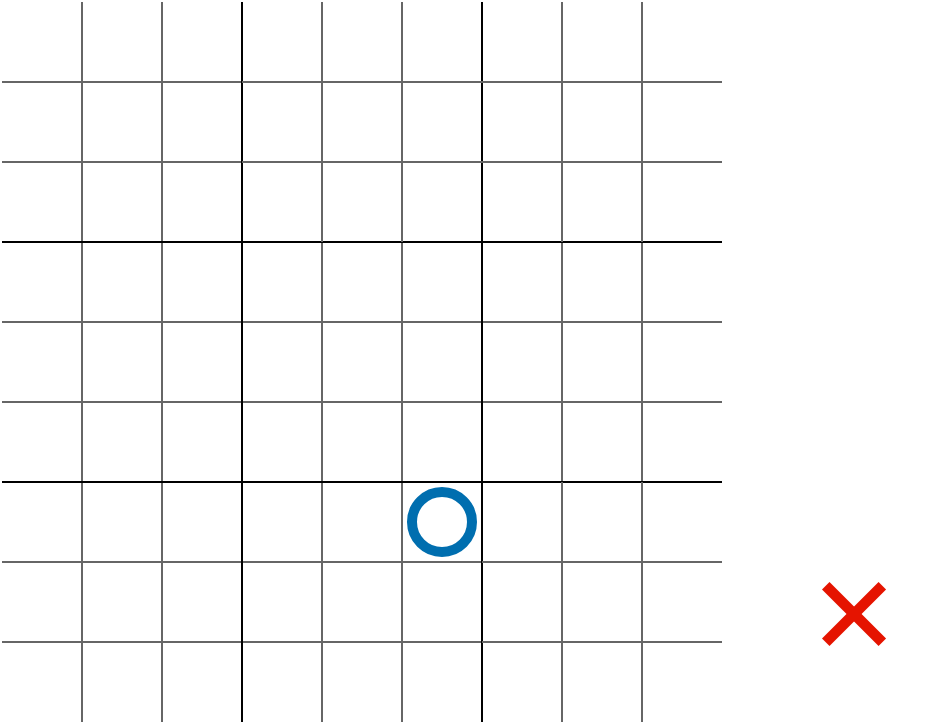 <mxfile version="23.0.2" type="device">
  <diagram name="Page-1" id="kE4917kJRAEEcRRFD9IJ">
    <mxGraphModel dx="455" dy="281" grid="0" gridSize="10" guides="1" tooltips="1" connect="1" arrows="1" fold="1" page="1" pageScale="1" pageWidth="850" pageHeight="1100" math="0" shadow="0">
      <root>
        <mxCell id="0" />
        <mxCell id="1" parent="0" />
        <mxCell id="mJ3aGSdpEDSC-GG8QHfr-12" value="" style="group" vertex="1" connectable="0" parent="1">
          <mxGeometry x="200" y="320" width="120" height="120" as="geometry" />
        </mxCell>
        <mxCell id="mJ3aGSdpEDSC-GG8QHfr-8" value="" style="endArrow=none;html=1;rounded=0;fillColor=#f5f5f5;gradientColor=#b3b3b3;strokeColor=#666666;" edge="1" parent="mJ3aGSdpEDSC-GG8QHfr-12">
          <mxGeometry width="50" height="50" relative="1" as="geometry">
            <mxPoint x="40" y="120" as="sourcePoint" />
            <mxPoint x="40" as="targetPoint" />
          </mxGeometry>
        </mxCell>
        <mxCell id="mJ3aGSdpEDSC-GG8QHfr-9" value="" style="endArrow=none;html=1;rounded=0;fillColor=#f5f5f5;gradientColor=#b3b3b3;strokeColor=#666666;" edge="1" parent="mJ3aGSdpEDSC-GG8QHfr-12">
          <mxGeometry width="50" height="50" relative="1" as="geometry">
            <mxPoint x="80" y="120" as="sourcePoint" />
            <mxPoint x="80" as="targetPoint" />
          </mxGeometry>
        </mxCell>
        <mxCell id="mJ3aGSdpEDSC-GG8QHfr-10" value="" style="endArrow=none;html=1;rounded=0;fillColor=#f5f5f5;gradientColor=#b3b3b3;strokeColor=#666666;" edge="1" parent="mJ3aGSdpEDSC-GG8QHfr-12">
          <mxGeometry width="50" height="50" relative="1" as="geometry">
            <mxPoint x="120" y="40" as="sourcePoint" />
            <mxPoint y="40" as="targetPoint" />
          </mxGeometry>
        </mxCell>
        <mxCell id="mJ3aGSdpEDSC-GG8QHfr-11" value="" style="endArrow=none;html=1;rounded=0;fillColor=#f5f5f5;gradientColor=#b3b3b3;strokeColor=#666666;" edge="1" parent="mJ3aGSdpEDSC-GG8QHfr-12">
          <mxGeometry width="50" height="50" relative="1" as="geometry">
            <mxPoint x="120" y="80" as="sourcePoint" />
            <mxPoint y="80" as="targetPoint" />
          </mxGeometry>
        </mxCell>
        <mxCell id="mJ3aGSdpEDSC-GG8QHfr-13" value="" style="group" vertex="1" connectable="0" parent="1">
          <mxGeometry x="80" y="320" width="120" height="120" as="geometry" />
        </mxCell>
        <mxCell id="mJ3aGSdpEDSC-GG8QHfr-14" value="" style="endArrow=none;html=1;rounded=0;fillColor=#f5f5f5;gradientColor=#b3b3b3;strokeColor=#666666;" edge="1" parent="mJ3aGSdpEDSC-GG8QHfr-13">
          <mxGeometry width="50" height="50" relative="1" as="geometry">
            <mxPoint x="40" y="120" as="sourcePoint" />
            <mxPoint x="40" as="targetPoint" />
          </mxGeometry>
        </mxCell>
        <mxCell id="mJ3aGSdpEDSC-GG8QHfr-15" value="" style="endArrow=none;html=1;rounded=0;fillColor=#f5f5f5;gradientColor=#b3b3b3;strokeColor=#666666;" edge="1" parent="mJ3aGSdpEDSC-GG8QHfr-13">
          <mxGeometry width="50" height="50" relative="1" as="geometry">
            <mxPoint x="80" y="120" as="sourcePoint" />
            <mxPoint x="80" as="targetPoint" />
          </mxGeometry>
        </mxCell>
        <mxCell id="mJ3aGSdpEDSC-GG8QHfr-16" value="" style="endArrow=none;html=1;rounded=0;fillColor=#f5f5f5;gradientColor=#b3b3b3;strokeColor=#666666;" edge="1" parent="mJ3aGSdpEDSC-GG8QHfr-13">
          <mxGeometry width="50" height="50" relative="1" as="geometry">
            <mxPoint x="120" y="40" as="sourcePoint" />
            <mxPoint y="40" as="targetPoint" />
          </mxGeometry>
        </mxCell>
        <mxCell id="mJ3aGSdpEDSC-GG8QHfr-17" value="" style="endArrow=none;html=1;rounded=0;fillColor=#f5f5f5;gradientColor=#b3b3b3;strokeColor=#666666;" edge="1" parent="mJ3aGSdpEDSC-GG8QHfr-13">
          <mxGeometry width="50" height="50" relative="1" as="geometry">
            <mxPoint x="120" y="80" as="sourcePoint" />
            <mxPoint y="80" as="targetPoint" />
          </mxGeometry>
        </mxCell>
        <mxCell id="mJ3aGSdpEDSC-GG8QHfr-18" value="" style="group" vertex="1" connectable="0" parent="1">
          <mxGeometry x="80" y="80" width="120" height="120" as="geometry" />
        </mxCell>
        <mxCell id="mJ3aGSdpEDSC-GG8QHfr-19" value="" style="endArrow=none;html=1;rounded=0;fillColor=#f5f5f5;gradientColor=#b3b3b3;strokeColor=#666666;" edge="1" parent="mJ3aGSdpEDSC-GG8QHfr-18">
          <mxGeometry width="50" height="50" relative="1" as="geometry">
            <mxPoint x="40" y="120" as="sourcePoint" />
            <mxPoint x="40" as="targetPoint" />
          </mxGeometry>
        </mxCell>
        <mxCell id="mJ3aGSdpEDSC-GG8QHfr-20" value="" style="endArrow=none;html=1;rounded=0;fillColor=#f5f5f5;gradientColor=#b3b3b3;strokeColor=#666666;" edge="1" parent="mJ3aGSdpEDSC-GG8QHfr-18">
          <mxGeometry width="50" height="50" relative="1" as="geometry">
            <mxPoint x="80" y="120" as="sourcePoint" />
            <mxPoint x="80" as="targetPoint" />
          </mxGeometry>
        </mxCell>
        <mxCell id="mJ3aGSdpEDSC-GG8QHfr-21" value="" style="endArrow=none;html=1;rounded=0;fillColor=#f5f5f5;gradientColor=#b3b3b3;strokeColor=#666666;" edge="1" parent="mJ3aGSdpEDSC-GG8QHfr-18">
          <mxGeometry width="50" height="50" relative="1" as="geometry">
            <mxPoint x="120" y="40" as="sourcePoint" />
            <mxPoint y="40" as="targetPoint" />
          </mxGeometry>
        </mxCell>
        <mxCell id="mJ3aGSdpEDSC-GG8QHfr-22" value="" style="endArrow=none;html=1;rounded=0;fillColor=#f5f5f5;gradientColor=#b3b3b3;strokeColor=#666666;" edge="1" parent="mJ3aGSdpEDSC-GG8QHfr-18">
          <mxGeometry width="50" height="50" relative="1" as="geometry">
            <mxPoint x="120" y="80" as="sourcePoint" />
            <mxPoint y="80" as="targetPoint" />
          </mxGeometry>
        </mxCell>
        <mxCell id="mJ3aGSdpEDSC-GG8QHfr-23" value="" style="group" vertex="1" connectable="0" parent="1">
          <mxGeometry x="200" y="200" width="120" height="120" as="geometry" />
        </mxCell>
        <mxCell id="mJ3aGSdpEDSC-GG8QHfr-24" value="" style="endArrow=none;html=1;rounded=0;fillColor=#f5f5f5;gradientColor=#b3b3b3;strokeColor=#666666;" edge="1" parent="mJ3aGSdpEDSC-GG8QHfr-23">
          <mxGeometry width="50" height="50" relative="1" as="geometry">
            <mxPoint x="40" y="120" as="sourcePoint" />
            <mxPoint x="40" as="targetPoint" />
          </mxGeometry>
        </mxCell>
        <mxCell id="mJ3aGSdpEDSC-GG8QHfr-25" value="" style="endArrow=none;html=1;rounded=0;fillColor=#f5f5f5;gradientColor=#b3b3b3;strokeColor=#666666;" edge="1" parent="mJ3aGSdpEDSC-GG8QHfr-23">
          <mxGeometry width="50" height="50" relative="1" as="geometry">
            <mxPoint x="80" y="120" as="sourcePoint" />
            <mxPoint x="80" as="targetPoint" />
          </mxGeometry>
        </mxCell>
        <mxCell id="mJ3aGSdpEDSC-GG8QHfr-26" value="" style="endArrow=none;html=1;rounded=0;fillColor=#f5f5f5;gradientColor=#b3b3b3;strokeColor=#666666;" edge="1" parent="mJ3aGSdpEDSC-GG8QHfr-23">
          <mxGeometry width="50" height="50" relative="1" as="geometry">
            <mxPoint x="120" y="40" as="sourcePoint" />
            <mxPoint y="40" as="targetPoint" />
          </mxGeometry>
        </mxCell>
        <mxCell id="mJ3aGSdpEDSC-GG8QHfr-27" value="" style="endArrow=none;html=1;rounded=0;fillColor=#f5f5f5;gradientColor=#b3b3b3;strokeColor=#666666;" edge="1" parent="mJ3aGSdpEDSC-GG8QHfr-23">
          <mxGeometry width="50" height="50" relative="1" as="geometry">
            <mxPoint x="120" y="80" as="sourcePoint" />
            <mxPoint y="80" as="targetPoint" />
          </mxGeometry>
        </mxCell>
        <mxCell id="mJ3aGSdpEDSC-GG8QHfr-28" value="" style="group" vertex="1" connectable="0" parent="1">
          <mxGeometry x="80" y="200" width="120" height="120" as="geometry" />
        </mxCell>
        <mxCell id="mJ3aGSdpEDSC-GG8QHfr-29" value="" style="endArrow=none;html=1;rounded=0;fillColor=#f5f5f5;gradientColor=#b3b3b3;strokeColor=#666666;" edge="1" parent="mJ3aGSdpEDSC-GG8QHfr-28">
          <mxGeometry width="50" height="50" relative="1" as="geometry">
            <mxPoint x="40" y="120" as="sourcePoint" />
            <mxPoint x="40" as="targetPoint" />
          </mxGeometry>
        </mxCell>
        <mxCell id="mJ3aGSdpEDSC-GG8QHfr-30" value="" style="endArrow=none;html=1;rounded=0;fillColor=#f5f5f5;gradientColor=#b3b3b3;strokeColor=#666666;" edge="1" parent="mJ3aGSdpEDSC-GG8QHfr-28">
          <mxGeometry width="50" height="50" relative="1" as="geometry">
            <mxPoint x="80" y="120" as="sourcePoint" />
            <mxPoint x="80" as="targetPoint" />
          </mxGeometry>
        </mxCell>
        <mxCell id="mJ3aGSdpEDSC-GG8QHfr-31" value="" style="endArrow=none;html=1;rounded=0;fillColor=#f5f5f5;gradientColor=#b3b3b3;strokeColor=#666666;" edge="1" parent="mJ3aGSdpEDSC-GG8QHfr-28">
          <mxGeometry width="50" height="50" relative="1" as="geometry">
            <mxPoint x="120" y="40" as="sourcePoint" />
            <mxPoint y="40" as="targetPoint" />
          </mxGeometry>
        </mxCell>
        <mxCell id="mJ3aGSdpEDSC-GG8QHfr-32" value="" style="endArrow=none;html=1;rounded=0;fillColor=#f5f5f5;gradientColor=#b3b3b3;strokeColor=#666666;" edge="1" parent="mJ3aGSdpEDSC-GG8QHfr-28">
          <mxGeometry width="50" height="50" relative="1" as="geometry">
            <mxPoint x="120" y="80" as="sourcePoint" />
            <mxPoint y="80" as="targetPoint" />
          </mxGeometry>
        </mxCell>
        <mxCell id="mJ3aGSdpEDSC-GG8QHfr-33" value="" style="group" vertex="1" connectable="0" parent="1">
          <mxGeometry x="320" y="200" width="120" height="240" as="geometry" />
        </mxCell>
        <mxCell id="mJ3aGSdpEDSC-GG8QHfr-34" value="" style="endArrow=none;html=1;rounded=0;fillColor=#f5f5f5;gradientColor=#b3b3b3;strokeColor=#666666;" edge="1" parent="mJ3aGSdpEDSC-GG8QHfr-33">
          <mxGeometry width="50" height="50" relative="1" as="geometry">
            <mxPoint x="40" y="120" as="sourcePoint" />
            <mxPoint x="40" as="targetPoint" />
          </mxGeometry>
        </mxCell>
        <mxCell id="mJ3aGSdpEDSC-GG8QHfr-35" value="" style="endArrow=none;html=1;rounded=0;fillColor=#f5f5f5;gradientColor=#b3b3b3;strokeColor=#666666;" edge="1" parent="mJ3aGSdpEDSC-GG8QHfr-33">
          <mxGeometry width="50" height="50" relative="1" as="geometry">
            <mxPoint x="80" y="120" as="sourcePoint" />
            <mxPoint x="80" as="targetPoint" />
          </mxGeometry>
        </mxCell>
        <mxCell id="mJ3aGSdpEDSC-GG8QHfr-36" value="" style="endArrow=none;html=1;rounded=0;fillColor=#f5f5f5;gradientColor=#b3b3b3;strokeColor=#666666;" edge="1" parent="mJ3aGSdpEDSC-GG8QHfr-33">
          <mxGeometry width="50" height="50" relative="1" as="geometry">
            <mxPoint x="120" y="40" as="sourcePoint" />
            <mxPoint y="40" as="targetPoint" />
          </mxGeometry>
        </mxCell>
        <mxCell id="mJ3aGSdpEDSC-GG8QHfr-37" value="" style="endArrow=none;html=1;rounded=0;fillColor=#f5f5f5;gradientColor=#b3b3b3;strokeColor=#666666;" edge="1" parent="mJ3aGSdpEDSC-GG8QHfr-33">
          <mxGeometry width="50" height="50" relative="1" as="geometry">
            <mxPoint x="120" y="80" as="sourcePoint" />
            <mxPoint y="80" as="targetPoint" />
          </mxGeometry>
        </mxCell>
        <mxCell id="mJ3aGSdpEDSC-GG8QHfr-58" value="" style="group" vertex="1" connectable="0" parent="mJ3aGSdpEDSC-GG8QHfr-33">
          <mxGeometry x="-240" y="-120" width="360" height="360" as="geometry" />
        </mxCell>
        <mxCell id="mJ3aGSdpEDSC-GG8QHfr-54" value="" style="endArrow=none;html=1;rounded=0;" edge="1" parent="mJ3aGSdpEDSC-GG8QHfr-58">
          <mxGeometry width="50" height="50" relative="1" as="geometry">
            <mxPoint x="120" y="360" as="sourcePoint" />
            <mxPoint x="120" as="targetPoint" />
          </mxGeometry>
        </mxCell>
        <mxCell id="mJ3aGSdpEDSC-GG8QHfr-55" value="" style="endArrow=none;html=1;rounded=0;" edge="1" parent="mJ3aGSdpEDSC-GG8QHfr-58">
          <mxGeometry width="50" height="50" relative="1" as="geometry">
            <mxPoint x="240" y="360" as="sourcePoint" />
            <mxPoint x="240" as="targetPoint" />
          </mxGeometry>
        </mxCell>
        <mxCell id="mJ3aGSdpEDSC-GG8QHfr-56" value="" style="endArrow=none;html=1;rounded=0;" edge="1" parent="mJ3aGSdpEDSC-GG8QHfr-58">
          <mxGeometry width="50" height="50" relative="1" as="geometry">
            <mxPoint x="360" y="120" as="sourcePoint" />
            <mxPoint y="120" as="targetPoint" />
          </mxGeometry>
        </mxCell>
        <mxCell id="mJ3aGSdpEDSC-GG8QHfr-57" value="" style="endArrow=none;html=1;rounded=0;" edge="1" parent="mJ3aGSdpEDSC-GG8QHfr-58">
          <mxGeometry width="50" height="50" relative="1" as="geometry">
            <mxPoint x="360" y="240" as="sourcePoint" />
            <mxPoint y="240" as="targetPoint" />
          </mxGeometry>
        </mxCell>
        <mxCell id="mJ3aGSdpEDSC-GG8QHfr-69" value="" style="ellipse;whiteSpace=wrap;html=1;aspect=fixed;fillColor=none;fontColor=#ffffff;strokeColor=#006EAF;strokeWidth=5;" vertex="1" parent="mJ3aGSdpEDSC-GG8QHfr-58">
          <mxGeometry x="205" y="245" width="30" height="30" as="geometry" />
        </mxCell>
        <mxCell id="mJ3aGSdpEDSC-GG8QHfr-38" value="" style="group" vertex="1" connectable="0" parent="1">
          <mxGeometry x="320" y="320" width="135" height="120" as="geometry" />
        </mxCell>
        <mxCell id="mJ3aGSdpEDSC-GG8QHfr-39" value="" style="endArrow=none;html=1;rounded=0;fillColor=#f5f5f5;gradientColor=#b3b3b3;strokeColor=#666666;" edge="1" parent="mJ3aGSdpEDSC-GG8QHfr-38">
          <mxGeometry width="50" height="50" relative="1" as="geometry">
            <mxPoint x="40" y="120" as="sourcePoint" />
            <mxPoint x="40" as="targetPoint" />
          </mxGeometry>
        </mxCell>
        <mxCell id="mJ3aGSdpEDSC-GG8QHfr-40" value="" style="endArrow=none;html=1;rounded=0;fillColor=#f5f5f5;gradientColor=#b3b3b3;strokeColor=#666666;" edge="1" parent="mJ3aGSdpEDSC-GG8QHfr-38">
          <mxGeometry width="50" height="50" relative="1" as="geometry">
            <mxPoint x="80" y="120" as="sourcePoint" />
            <mxPoint x="80" as="targetPoint" />
          </mxGeometry>
        </mxCell>
        <mxCell id="mJ3aGSdpEDSC-GG8QHfr-41" value="" style="endArrow=none;html=1;rounded=0;fillColor=#f5f5f5;gradientColor=#b3b3b3;strokeColor=#666666;" edge="1" parent="mJ3aGSdpEDSC-GG8QHfr-38">
          <mxGeometry width="50" height="50" relative="1" as="geometry">
            <mxPoint x="120" y="40" as="sourcePoint" />
            <mxPoint y="40" as="targetPoint" />
          </mxGeometry>
        </mxCell>
        <mxCell id="mJ3aGSdpEDSC-GG8QHfr-42" value="" style="endArrow=none;html=1;rounded=0;fillColor=#f5f5f5;gradientColor=#b3b3b3;strokeColor=#666666;" edge="1" parent="mJ3aGSdpEDSC-GG8QHfr-38">
          <mxGeometry width="50" height="50" relative="1" as="geometry">
            <mxPoint x="120" y="80" as="sourcePoint" />
            <mxPoint y="80" as="targetPoint" />
          </mxGeometry>
        </mxCell>
        <mxCell id="mJ3aGSdpEDSC-GG8QHfr-43" value="" style="group" vertex="1" connectable="0" parent="1">
          <mxGeometry x="320" y="80" width="120" height="120" as="geometry" />
        </mxCell>
        <mxCell id="mJ3aGSdpEDSC-GG8QHfr-44" value="" style="endArrow=none;html=1;rounded=0;fillColor=#f5f5f5;gradientColor=#b3b3b3;strokeColor=#666666;" edge="1" parent="mJ3aGSdpEDSC-GG8QHfr-43">
          <mxGeometry width="50" height="50" relative="1" as="geometry">
            <mxPoint x="40" y="120" as="sourcePoint" />
            <mxPoint x="40" as="targetPoint" />
          </mxGeometry>
        </mxCell>
        <mxCell id="mJ3aGSdpEDSC-GG8QHfr-45" value="" style="endArrow=none;html=1;rounded=0;fillColor=#f5f5f5;gradientColor=#b3b3b3;strokeColor=#666666;" edge="1" parent="mJ3aGSdpEDSC-GG8QHfr-43">
          <mxGeometry width="50" height="50" relative="1" as="geometry">
            <mxPoint x="80" y="120" as="sourcePoint" />
            <mxPoint x="80" as="targetPoint" />
          </mxGeometry>
        </mxCell>
        <mxCell id="mJ3aGSdpEDSC-GG8QHfr-46" value="" style="endArrow=none;html=1;rounded=0;fillColor=#f5f5f5;gradientColor=#b3b3b3;strokeColor=#666666;" edge="1" parent="mJ3aGSdpEDSC-GG8QHfr-43">
          <mxGeometry width="50" height="50" relative="1" as="geometry">
            <mxPoint x="120" y="40" as="sourcePoint" />
            <mxPoint y="40" as="targetPoint" />
          </mxGeometry>
        </mxCell>
        <mxCell id="mJ3aGSdpEDSC-GG8QHfr-47" value="" style="endArrow=none;html=1;rounded=0;fillColor=#f5f5f5;gradientColor=#b3b3b3;strokeColor=#666666;" edge="1" parent="mJ3aGSdpEDSC-GG8QHfr-43">
          <mxGeometry width="50" height="50" relative="1" as="geometry">
            <mxPoint x="120" y="80" as="sourcePoint" />
            <mxPoint y="80" as="targetPoint" />
          </mxGeometry>
        </mxCell>
        <mxCell id="mJ3aGSdpEDSC-GG8QHfr-48" value="" style="group" vertex="1" connectable="0" parent="1">
          <mxGeometry x="200" y="80" width="120" height="120" as="geometry" />
        </mxCell>
        <mxCell id="mJ3aGSdpEDSC-GG8QHfr-49" value="" style="endArrow=none;html=1;rounded=0;fillColor=#f5f5f5;gradientColor=#b3b3b3;strokeColor=#666666;" edge="1" parent="mJ3aGSdpEDSC-GG8QHfr-48">
          <mxGeometry width="50" height="50" relative="1" as="geometry">
            <mxPoint x="40" y="120" as="sourcePoint" />
            <mxPoint x="40" as="targetPoint" />
          </mxGeometry>
        </mxCell>
        <mxCell id="mJ3aGSdpEDSC-GG8QHfr-50" value="" style="endArrow=none;html=1;rounded=0;fillColor=#f5f5f5;gradientColor=#b3b3b3;strokeColor=#666666;" edge="1" parent="mJ3aGSdpEDSC-GG8QHfr-48">
          <mxGeometry width="50" height="50" relative="1" as="geometry">
            <mxPoint x="80" y="120" as="sourcePoint" />
            <mxPoint x="80" as="targetPoint" />
          </mxGeometry>
        </mxCell>
        <mxCell id="mJ3aGSdpEDSC-GG8QHfr-51" value="" style="endArrow=none;html=1;rounded=0;fillColor=#f5f5f5;gradientColor=#b3b3b3;strokeColor=#666666;" edge="1" parent="mJ3aGSdpEDSC-GG8QHfr-48">
          <mxGeometry width="50" height="50" relative="1" as="geometry">
            <mxPoint x="120" y="40" as="sourcePoint" />
            <mxPoint y="40" as="targetPoint" />
          </mxGeometry>
        </mxCell>
        <mxCell id="mJ3aGSdpEDSC-GG8QHfr-52" value="" style="endArrow=none;html=1;rounded=0;fillColor=#f5f5f5;gradientColor=#b3b3b3;strokeColor=#666666;" edge="1" parent="mJ3aGSdpEDSC-GG8QHfr-48">
          <mxGeometry width="50" height="50" relative="1" as="geometry">
            <mxPoint x="120" y="80" as="sourcePoint" />
            <mxPoint y="80" as="targetPoint" />
          </mxGeometry>
        </mxCell>
        <mxCell id="mJ3aGSdpEDSC-GG8QHfr-68" value="" style="group" vertex="1" connectable="0" parent="1">
          <mxGeometry x="490.004" y="370.004" width="56.016" height="56.016" as="geometry" />
        </mxCell>
        <mxCell id="mJ3aGSdpEDSC-GG8QHfr-59" value="" style="rounded=0;whiteSpace=wrap;html=1;fillColor=#e51400;fontColor=#ffffff;strokeColor=none;rotation=45;" vertex="1" parent="mJ3aGSdpEDSC-GG8QHfr-68">
          <mxGeometry x="-3.984" y="13.366" width="40" height="5.3" as="geometry" />
        </mxCell>
        <mxCell id="mJ3aGSdpEDSC-GG8QHfr-67" value="" style="rounded=0;whiteSpace=wrap;html=1;fillColor=#e51400;fontColor=#ffffff;strokeColor=none;rotation=-225;" vertex="1" parent="mJ3aGSdpEDSC-GG8QHfr-68">
          <mxGeometry x="-3.984" y="13.366" width="40" height="5.3" as="geometry" />
        </mxCell>
      </root>
    </mxGraphModel>
  </diagram>
</mxfile>
